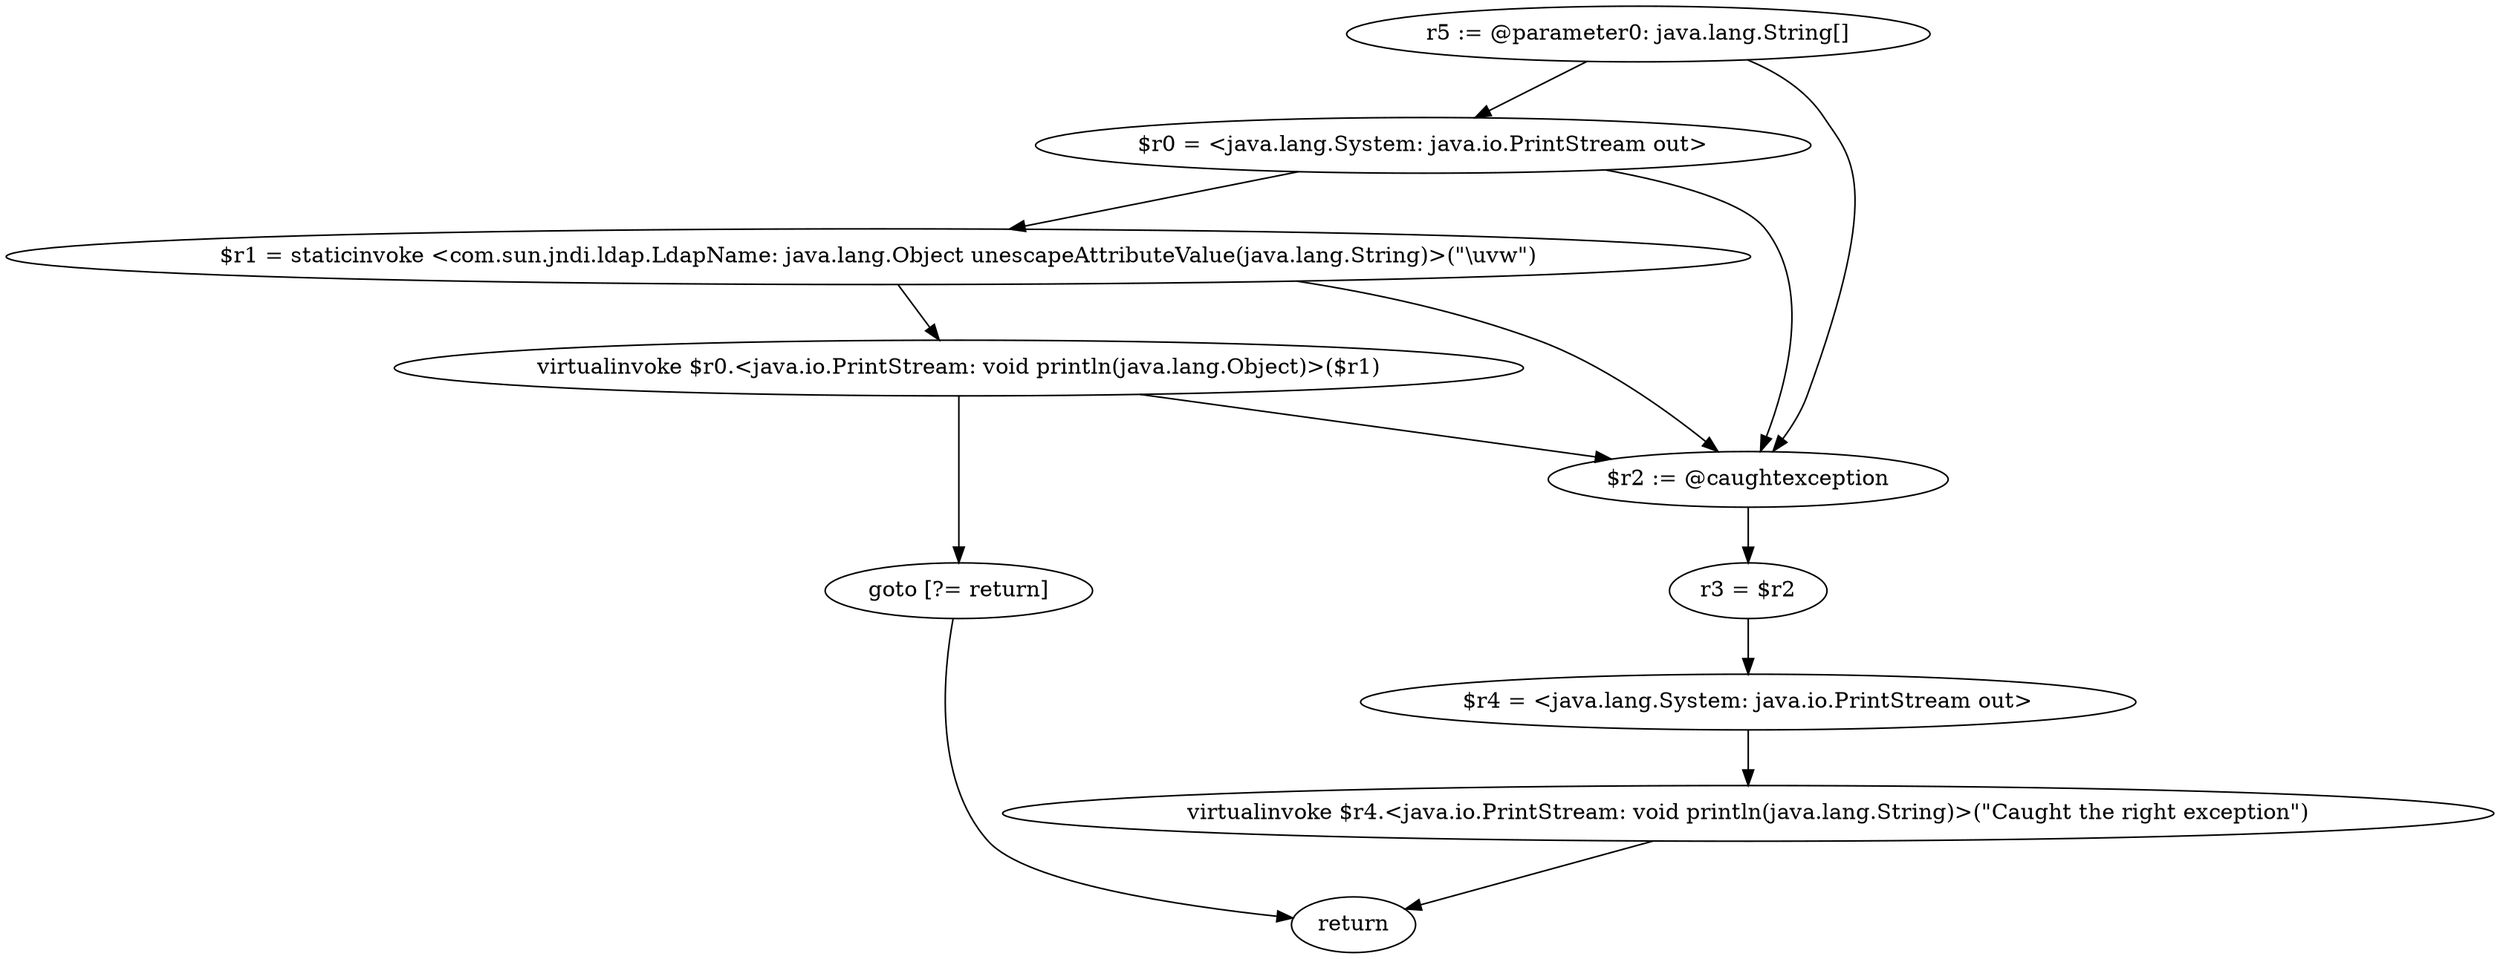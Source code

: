 digraph "unitGraph" {
    "r5 := @parameter0: java.lang.String[]"
    "$r0 = <java.lang.System: java.io.PrintStream out>"
    "$r1 = staticinvoke <com.sun.jndi.ldap.LdapName: java.lang.Object unescapeAttributeValue(java.lang.String)>(\"\\uvw\")"
    "virtualinvoke $r0.<java.io.PrintStream: void println(java.lang.Object)>($r1)"
    "goto [?= return]"
    "$r2 := @caughtexception"
    "r3 = $r2"
    "$r4 = <java.lang.System: java.io.PrintStream out>"
    "virtualinvoke $r4.<java.io.PrintStream: void println(java.lang.String)>(\"Caught the right exception\")"
    "return"
    "r5 := @parameter0: java.lang.String[]"->"$r0 = <java.lang.System: java.io.PrintStream out>";
    "r5 := @parameter0: java.lang.String[]"->"$r2 := @caughtexception";
    "$r0 = <java.lang.System: java.io.PrintStream out>"->"$r1 = staticinvoke <com.sun.jndi.ldap.LdapName: java.lang.Object unescapeAttributeValue(java.lang.String)>(\"\\uvw\")";
    "$r0 = <java.lang.System: java.io.PrintStream out>"->"$r2 := @caughtexception";
    "$r1 = staticinvoke <com.sun.jndi.ldap.LdapName: java.lang.Object unescapeAttributeValue(java.lang.String)>(\"\\uvw\")"->"virtualinvoke $r0.<java.io.PrintStream: void println(java.lang.Object)>($r1)";
    "$r1 = staticinvoke <com.sun.jndi.ldap.LdapName: java.lang.Object unescapeAttributeValue(java.lang.String)>(\"\\uvw\")"->"$r2 := @caughtexception";
    "virtualinvoke $r0.<java.io.PrintStream: void println(java.lang.Object)>($r1)"->"goto [?= return]";
    "virtualinvoke $r0.<java.io.PrintStream: void println(java.lang.Object)>($r1)"->"$r2 := @caughtexception";
    "goto [?= return]"->"return";
    "$r2 := @caughtexception"->"r3 = $r2";
    "r3 = $r2"->"$r4 = <java.lang.System: java.io.PrintStream out>";
    "$r4 = <java.lang.System: java.io.PrintStream out>"->"virtualinvoke $r4.<java.io.PrintStream: void println(java.lang.String)>(\"Caught the right exception\")";
    "virtualinvoke $r4.<java.io.PrintStream: void println(java.lang.String)>(\"Caught the right exception\")"->"return";
}
